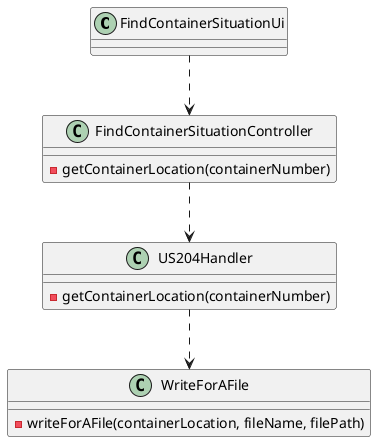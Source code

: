 @startuml
'https://plantuml.com/class-diagram

class FindContainerSituationUi {}

class FindContainerSituationController {
-getContainerLocation(containerNumber)

}

class US204Handler {
-getContainerLocation(containerNumber)
}

class WriteForAFile{
-writeForAFile(containerLocation, fileName, filePath)
}


FindContainerSituationUi ..> FindContainerSituationController
FindContainerSituationController ..> US204Handler
US204Handler ..> WriteForAFile
@enduml
